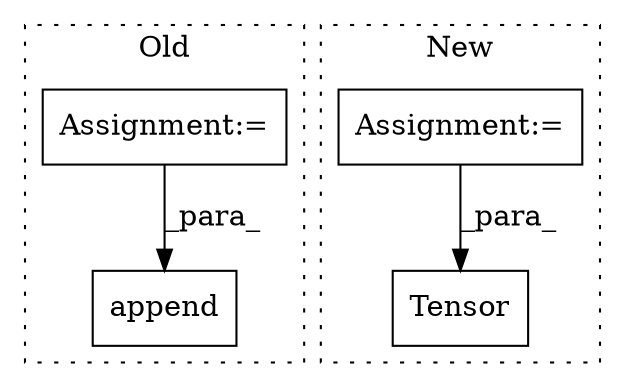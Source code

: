 digraph G {
subgraph cluster0 {
1 [label="append" a="32" s="2748,2758" l="7,1" shape="box"];
3 [label="Assignment:=" a="7" s="2381" l="1" shape="box"];
label = "Old";
style="dotted";
}
subgraph cluster1 {
2 [label="Tensor" a="32" s="2915,2935" l="7,1" shape="box"];
4 [label="Assignment:=" a="7" s="2179" l="13" shape="box"];
label = "New";
style="dotted";
}
3 -> 1 [label="_para_"];
4 -> 2 [label="_para_"];
}